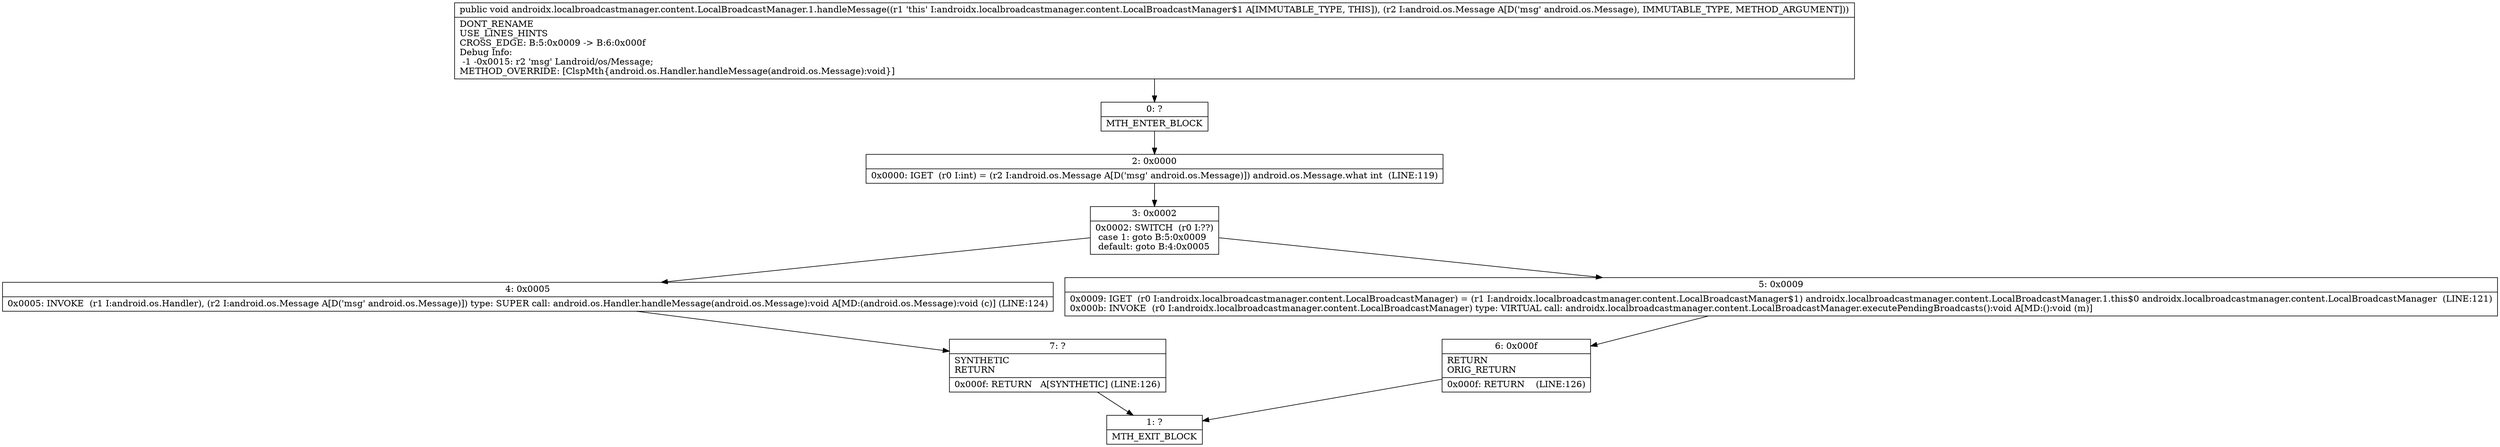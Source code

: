 digraph "CFG forandroidx.localbroadcastmanager.content.LocalBroadcastManager.1.handleMessage(Landroid\/os\/Message;)V" {
Node_0 [shape=record,label="{0\:\ ?|MTH_ENTER_BLOCK\l}"];
Node_2 [shape=record,label="{2\:\ 0x0000|0x0000: IGET  (r0 I:int) = (r2 I:android.os.Message A[D('msg' android.os.Message)]) android.os.Message.what int  (LINE:119)\l}"];
Node_3 [shape=record,label="{3\:\ 0x0002|0x0002: SWITCH  (r0 I:??)\l case 1: goto B:5:0x0009\l default: goto B:4:0x0005 \l}"];
Node_4 [shape=record,label="{4\:\ 0x0005|0x0005: INVOKE  (r1 I:android.os.Handler), (r2 I:android.os.Message A[D('msg' android.os.Message)]) type: SUPER call: android.os.Handler.handleMessage(android.os.Message):void A[MD:(android.os.Message):void (c)] (LINE:124)\l}"];
Node_7 [shape=record,label="{7\:\ ?|SYNTHETIC\lRETURN\l|0x000f: RETURN   A[SYNTHETIC] (LINE:126)\l}"];
Node_1 [shape=record,label="{1\:\ ?|MTH_EXIT_BLOCK\l}"];
Node_5 [shape=record,label="{5\:\ 0x0009|0x0009: IGET  (r0 I:androidx.localbroadcastmanager.content.LocalBroadcastManager) = (r1 I:androidx.localbroadcastmanager.content.LocalBroadcastManager$1) androidx.localbroadcastmanager.content.LocalBroadcastManager.1.this$0 androidx.localbroadcastmanager.content.LocalBroadcastManager  (LINE:121)\l0x000b: INVOKE  (r0 I:androidx.localbroadcastmanager.content.LocalBroadcastManager) type: VIRTUAL call: androidx.localbroadcastmanager.content.LocalBroadcastManager.executePendingBroadcasts():void A[MD:():void (m)]\l}"];
Node_6 [shape=record,label="{6\:\ 0x000f|RETURN\lORIG_RETURN\l|0x000f: RETURN    (LINE:126)\l}"];
MethodNode[shape=record,label="{public void androidx.localbroadcastmanager.content.LocalBroadcastManager.1.handleMessage((r1 'this' I:androidx.localbroadcastmanager.content.LocalBroadcastManager$1 A[IMMUTABLE_TYPE, THIS]), (r2 I:android.os.Message A[D('msg' android.os.Message), IMMUTABLE_TYPE, METHOD_ARGUMENT]))  | DONT_RENAME\lUSE_LINES_HINTS\lCROSS_EDGE: B:5:0x0009 \-\> B:6:0x000f\lDebug Info:\l  \-1 \-0x0015: r2 'msg' Landroid\/os\/Message;\lMETHOD_OVERRIDE: [ClspMth\{android.os.Handler.handleMessage(android.os.Message):void\}]\l}"];
MethodNode -> Node_0;Node_0 -> Node_2;
Node_2 -> Node_3;
Node_3 -> Node_4;
Node_3 -> Node_5;
Node_4 -> Node_7;
Node_7 -> Node_1;
Node_5 -> Node_6;
Node_6 -> Node_1;
}

